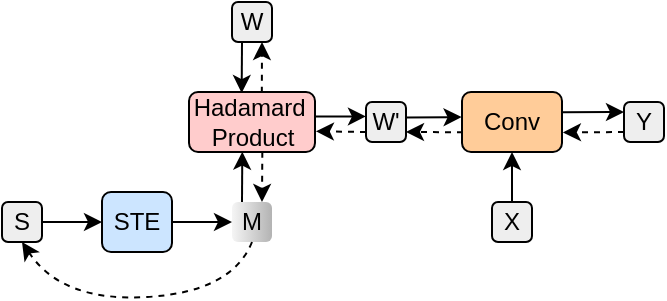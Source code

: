 <mxfile version="22.1.11" type="github">
  <diagram name="第 1 页" id="FdrmFEtH9qm_V42ZxL6O">
    <mxGraphModel dx="609" dy="359" grid="1" gridSize="10" guides="1" tooltips="1" connect="1" arrows="1" fold="1" page="1" pageScale="1" pageWidth="827" pageHeight="1169" math="0" shadow="0">
      <root>
        <mxCell id="0" />
        <mxCell id="1" parent="0" />
        <mxCell id="S3QeHbJbjC5ekCXG173Q-1" value="Conv" style="rounded=1;whiteSpace=wrap;html=1;fillColor=#ffcc99;strokeColor=#000000;" vertex="1" parent="1">
          <mxGeometry x="410" y="285" width="50" height="30" as="geometry" />
        </mxCell>
        <mxCell id="S3QeHbJbjC5ekCXG173Q-7" value="W" style="rounded=1;whiteSpace=wrap;html=1;fillColor=#eeeeee;strokeColor=#000000;" vertex="1" parent="1">
          <mxGeometry x="295" y="240" width="20" height="20" as="geometry" />
        </mxCell>
        <mxCell id="S3QeHbJbjC5ekCXG173Q-8" value="M" style="rounded=1;whiteSpace=wrap;html=1;fillColor=#f5f5f5;gradientColor=#b3b3b3;strokeColor=none;gradientDirection=east;" vertex="1" parent="1">
          <mxGeometry x="295" y="340" width="20" height="20" as="geometry" />
        </mxCell>
        <mxCell id="S3QeHbJbjC5ekCXG173Q-9" value="W&#39;" style="rounded=1;whiteSpace=wrap;html=1;fillColor=#eeeeee;strokeColor=#000000;" vertex="1" parent="1">
          <mxGeometry x="362" y="290" width="20" height="20" as="geometry" />
        </mxCell>
        <mxCell id="S3QeHbJbjC5ekCXG173Q-16" value="" style="curved=1;endArrow=classic;html=1;rounded=0;dashed=1;exitX=0.5;exitY=1;exitDx=0;exitDy=0;entryX=0.5;entryY=1;entryDx=0;entryDy=0;" edge="1" parent="1" source="S3QeHbJbjC5ekCXG173Q-8" target="S3QeHbJbjC5ekCXG173Q-30">
          <mxGeometry width="50" height="50" relative="1" as="geometry">
            <mxPoint x="302.5" y="370" as="sourcePoint" />
            <mxPoint x="192.5" y="370" as="targetPoint" />
            <Array as="points">
              <mxPoint x="295" y="385" />
              <mxPoint x="210" y="390" />
            </Array>
          </mxGeometry>
        </mxCell>
        <mxCell id="S3QeHbJbjC5ekCXG173Q-17" value="Y" style="rounded=1;whiteSpace=wrap;html=1;fillColor=#eeeeee;strokeColor=#000000;" vertex="1" parent="1">
          <mxGeometry x="491" y="290" width="20" height="20" as="geometry" />
        </mxCell>
        <mxCell id="S3QeHbJbjC5ekCXG173Q-19" value="" style="endArrow=classic;html=1;rounded=0;dashed=1;exitX=0;exitY=0.75;exitDx=0;exitDy=0;entryX=1.009;entryY=0.674;entryDx=0;entryDy=0;entryPerimeter=0;" edge="1" parent="1" source="S3QeHbJbjC5ekCXG173Q-17" target="S3QeHbJbjC5ekCXG173Q-1">
          <mxGeometry width="50" height="50" relative="1" as="geometry">
            <mxPoint x="468" y="270" as="sourcePoint" />
            <mxPoint x="382" y="270" as="targetPoint" />
          </mxGeometry>
        </mxCell>
        <mxCell id="S3QeHbJbjC5ekCXG173Q-22" value="Hadamard&amp;nbsp; Product" style="rounded=1;whiteSpace=wrap;html=1;fillColor=#ffcccc;strokeColor=#000000;" vertex="1" parent="1">
          <mxGeometry x="273.5" y="285" width="63" height="30" as="geometry" />
        </mxCell>
        <mxCell id="S3QeHbJbjC5ekCXG173Q-28" style="edgeStyle=orthogonalEdgeStyle;rounded=0;orthogonalLoop=1;jettySize=auto;html=1;" edge="1" parent="1" source="S3QeHbJbjC5ekCXG173Q-27" target="S3QeHbJbjC5ekCXG173Q-1">
          <mxGeometry relative="1" as="geometry" />
        </mxCell>
        <mxCell id="S3QeHbJbjC5ekCXG173Q-27" value="X" style="rounded=1;whiteSpace=wrap;html=1;fillColor=#eeeeee;strokeColor=#000000;" vertex="1" parent="1">
          <mxGeometry x="425" y="340" width="20" height="20" as="geometry" />
        </mxCell>
        <mxCell id="S3QeHbJbjC5ekCXG173Q-33" style="edgeStyle=orthogonalEdgeStyle;rounded=0;orthogonalLoop=1;jettySize=auto;html=1;entryX=0;entryY=0.5;entryDx=0;entryDy=0;" edge="1" parent="1" source="S3QeHbJbjC5ekCXG173Q-29" target="S3QeHbJbjC5ekCXG173Q-8">
          <mxGeometry relative="1" as="geometry" />
        </mxCell>
        <mxCell id="S3QeHbJbjC5ekCXG173Q-29" value="STE" style="rounded=1;whiteSpace=wrap;html=1;fillColor=#cce5ff;strokeColor=#000000;" vertex="1" parent="1">
          <mxGeometry x="230" y="335" width="35" height="30" as="geometry" />
        </mxCell>
        <mxCell id="S3QeHbJbjC5ekCXG173Q-34" style="edgeStyle=orthogonalEdgeStyle;rounded=0;orthogonalLoop=1;jettySize=auto;html=1;entryX=0;entryY=0.5;entryDx=0;entryDy=0;" edge="1" parent="1" source="S3QeHbJbjC5ekCXG173Q-30" target="S3QeHbJbjC5ekCXG173Q-29">
          <mxGeometry relative="1" as="geometry" />
        </mxCell>
        <mxCell id="S3QeHbJbjC5ekCXG173Q-30" value="S" style="rounded=1;whiteSpace=wrap;html=1;fillColor=#eeeeee;strokeColor=#000000;" vertex="1" parent="1">
          <mxGeometry x="180" y="340" width="20" height="20" as="geometry" />
        </mxCell>
        <mxCell id="S3QeHbJbjC5ekCXG173Q-35" value="" style="endArrow=classic;html=1;rounded=0;exitX=0.25;exitY=1;exitDx=0;exitDy=0;entryX=0.418;entryY=0.017;entryDx=0;entryDy=0;entryPerimeter=0;" edge="1" parent="1" source="S3QeHbJbjC5ekCXG173Q-7" target="S3QeHbJbjC5ekCXG173Q-22">
          <mxGeometry width="50" height="50" relative="1" as="geometry">
            <mxPoint x="240" y="320" as="sourcePoint" />
            <mxPoint x="290" y="270" as="targetPoint" />
          </mxGeometry>
        </mxCell>
        <mxCell id="S3QeHbJbjC5ekCXG173Q-37" value="" style="endArrow=classic;html=1;rounded=0;dashed=1;exitX=0.578;exitY=0.011;exitDx=0;exitDy=0;exitPerimeter=0;entryX=0.75;entryY=1;entryDx=0;entryDy=0;" edge="1" parent="1" source="S3QeHbJbjC5ekCXG173Q-22" target="S3QeHbJbjC5ekCXG173Q-7">
          <mxGeometry width="50" height="50" relative="1" as="geometry">
            <mxPoint x="300" y="310" as="sourcePoint" />
            <mxPoint x="330" y="270" as="targetPoint" />
          </mxGeometry>
        </mxCell>
        <mxCell id="S3QeHbJbjC5ekCXG173Q-38" value="" style="endArrow=classic;html=1;rounded=0;exitX=1.003;exitY=0.337;exitDx=0;exitDy=0;exitPerimeter=0;entryX=0;entryY=0.25;entryDx=0;entryDy=0;" edge="1" parent="1" source="S3QeHbJbjC5ekCXG173Q-1" target="S3QeHbJbjC5ekCXG173Q-17">
          <mxGeometry width="50" height="50" relative="1" as="geometry">
            <mxPoint x="440" y="330" as="sourcePoint" />
            <mxPoint x="490" y="280" as="targetPoint" />
          </mxGeometry>
        </mxCell>
        <mxCell id="S3QeHbJbjC5ekCXG173Q-39" value="" style="endArrow=classic;html=1;rounded=0;dashed=1;exitX=0.01;exitY=0.671;exitDx=0;exitDy=0;entryX=1;entryY=0.75;entryDx=0;entryDy=0;exitPerimeter=0;" edge="1" parent="1" source="S3QeHbJbjC5ekCXG173Q-1" target="S3QeHbJbjC5ekCXG173Q-9">
          <mxGeometry width="50" height="50" relative="1" as="geometry">
            <mxPoint x="501" y="315" as="sourcePoint" />
            <mxPoint x="470" y="315" as="targetPoint" />
          </mxGeometry>
        </mxCell>
        <mxCell id="S3QeHbJbjC5ekCXG173Q-40" value="" style="endArrow=classic;html=1;rounded=0;exitX=0.997;exitY=0.389;exitDx=0;exitDy=0;exitPerimeter=0;entryX=-0.004;entryY=0.418;entryDx=0;entryDy=0;entryPerimeter=0;" edge="1" parent="1" source="S3QeHbJbjC5ekCXG173Q-9" target="S3QeHbJbjC5ekCXG173Q-1">
          <mxGeometry width="50" height="50" relative="1" as="geometry">
            <mxPoint x="383" y="299.83" as="sourcePoint" />
            <mxPoint x="414" y="299.83" as="targetPoint" />
          </mxGeometry>
        </mxCell>
        <mxCell id="S3QeHbJbjC5ekCXG173Q-41" value="" style="endArrow=classic;html=1;rounded=0;dashed=1;exitX=0;exitY=0.75;exitDx=0;exitDy=0;entryX=1.007;entryY=0.656;entryDx=0;entryDy=0;entryPerimeter=0;" edge="1" parent="1" source="S3QeHbJbjC5ekCXG173Q-9" target="S3QeHbJbjC5ekCXG173Q-22">
          <mxGeometry width="50" height="50" relative="1" as="geometry">
            <mxPoint x="420" y="315" as="sourcePoint" />
            <mxPoint x="390" y="315" as="targetPoint" />
          </mxGeometry>
        </mxCell>
        <mxCell id="S3QeHbJbjC5ekCXG173Q-42" value="" style="endArrow=classic;html=1;rounded=0;exitX=1.001;exitY=0.407;exitDx=0;exitDy=0;exitPerimeter=0;entryX=-0.001;entryY=0.361;entryDx=0;entryDy=0;entryPerimeter=0;" edge="1" parent="1" source="S3QeHbJbjC5ekCXG173Q-22" target="S3QeHbJbjC5ekCXG173Q-9">
          <mxGeometry width="50" height="50" relative="1" as="geometry">
            <mxPoint x="390" y="308" as="sourcePoint" />
            <mxPoint x="420" y="308" as="targetPoint" />
          </mxGeometry>
        </mxCell>
        <mxCell id="S3QeHbJbjC5ekCXG173Q-43" value="" style="endArrow=classic;html=1;rounded=0;dashed=1;entryX=0.75;entryY=0;entryDx=0;entryDy=0;exitX=0.582;exitY=0.994;exitDx=0;exitDy=0;exitPerimeter=0;" edge="1" parent="1" source="S3QeHbJbjC5ekCXG173Q-22" target="S3QeHbJbjC5ekCXG173Q-8">
          <mxGeometry width="50" height="50" relative="1" as="geometry">
            <mxPoint x="310" y="320" as="sourcePoint" />
            <mxPoint x="347" y="315" as="targetPoint" />
          </mxGeometry>
        </mxCell>
        <mxCell id="S3QeHbJbjC5ekCXG173Q-44" value="" style="endArrow=classic;html=1;rounded=0;entryX=0.423;entryY=0.994;entryDx=0;entryDy=0;entryPerimeter=0;exitX=0.25;exitY=0;exitDx=0;exitDy=0;" edge="1" parent="1" source="S3QeHbJbjC5ekCXG173Q-8" target="S3QeHbJbjC5ekCXG173Q-22">
          <mxGeometry width="50" height="50" relative="1" as="geometry">
            <mxPoint x="340" y="340" as="sourcePoint" />
            <mxPoint x="372" y="307" as="targetPoint" />
          </mxGeometry>
        </mxCell>
      </root>
    </mxGraphModel>
  </diagram>
</mxfile>
